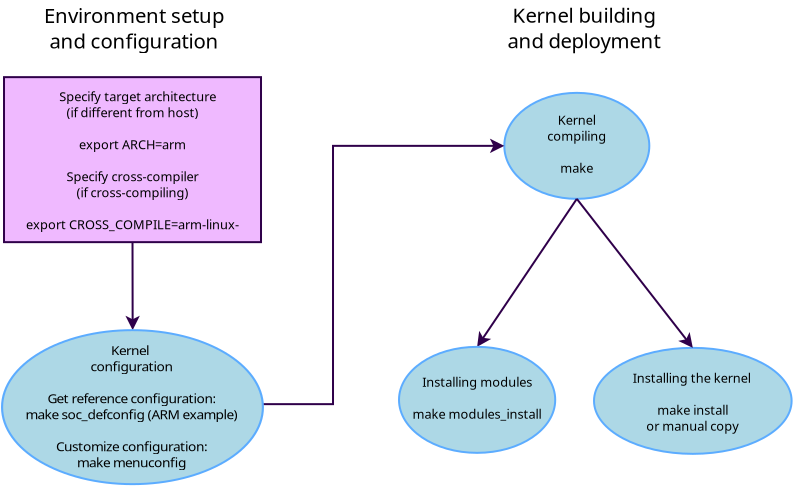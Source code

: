<?xml version="1.0" encoding="UTF-8"?>
<dia:diagram xmlns:dia="http://www.lysator.liu.se/~alla/dia/">
  <dia:layer name="Background" visible="true" connectable="true" active="true">
    <dia:object type="Standard - Line" version="0" id="O0">
      <dia:attribute name="obj_pos">
        <dia:point val="8.575,14.7"/>
      </dia:attribute>
      <dia:attribute name="obj_bb">
        <dia:rectangle val="8.219,14.65;8.943,19.15"/>
      </dia:attribute>
      <dia:attribute name="conn_endpoints">
        <dia:point val="8.575,14.7"/>
        <dia:point val="8.582,19.1"/>
      </dia:attribute>
      <dia:attribute name="numcp">
        <dia:int val="1"/>
      </dia:attribute>
      <dia:attribute name="line_color">
        <dia:color val="#2f004aff"/>
      </dia:attribute>
      <dia:attribute name="end_arrow">
        <dia:enum val="22"/>
      </dia:attribute>
      <dia:attribute name="end_arrow_length">
        <dia:real val="0.5"/>
      </dia:attribute>
      <dia:attribute name="end_arrow_width">
        <dia:real val="0.5"/>
      </dia:attribute>
      <dia:connections>
        <dia:connection handle="0" to="O14" connection="6"/>
        <dia:connection handle="1" to="O12" connection="1"/>
      </dia:connections>
    </dia:object>
    <dia:group>
      <dia:attribute name="meta">
        <dia:composite type="dict"/>
      </dia:attribute>
      <dia:attribute name="matrix"/>
      <dia:object type="Standard - Ellipse" version="0" id="O1">
        <dia:attribute name="obj_pos">
          <dia:point val="31.65,19.985"/>
        </dia:attribute>
        <dia:attribute name="obj_bb">
          <dia:rectangle val="31.6,19.935;41.58,25.335"/>
        </dia:attribute>
        <dia:attribute name="elem_corner">
          <dia:point val="31.65,19.985"/>
        </dia:attribute>
        <dia:attribute name="elem_width">
          <dia:real val="9.88"/>
        </dia:attribute>
        <dia:attribute name="elem_height">
          <dia:real val="5.3"/>
        </dia:attribute>
        <dia:attribute name="border_color">
          <dia:color val="#5cacffff"/>
        </dia:attribute>
        <dia:attribute name="inner_color">
          <dia:color val="#add8e6ff"/>
        </dia:attribute>
      </dia:object>
      <dia:object type="Standard - Text" version="1" id="O2">
        <dia:attribute name="obj_pos">
          <dia:point val="36.59,21.735"/>
        </dia:attribute>
        <dia:attribute name="obj_bb">
          <dia:rectangle val="33.419,21.141;39.761,24.286"/>
        </dia:attribute>
        <dia:attribute name="text">
          <dia:composite type="text">
            <dia:attribute name="string">
              <dia:string>#Installing the kernel

make install
or manual copy#</dia:string>
            </dia:attribute>
            <dia:attribute name="font">
              <dia:font family="sans" style="0" name="Helvetica"/>
            </dia:attribute>
            <dia:attribute name="height">
              <dia:real val="0.8"/>
            </dia:attribute>
            <dia:attribute name="pos">
              <dia:point val="36.59,21.735"/>
            </dia:attribute>
            <dia:attribute name="color">
              <dia:color val="#000000ff"/>
            </dia:attribute>
            <dia:attribute name="alignment">
              <dia:enum val="1"/>
            </dia:attribute>
          </dia:composite>
        </dia:attribute>
        <dia:attribute name="valign">
          <dia:enum val="3"/>
        </dia:attribute>
      </dia:object>
    </dia:group>
    <dia:group>
      <dia:attribute name="meta">
        <dia:composite type="dict"/>
      </dia:attribute>
      <dia:attribute name="matrix"/>
      <dia:object type="Standard - Ellipse" version="0" id="O3">
        <dia:attribute name="obj_pos">
          <dia:point val="27.165,7.235"/>
        </dia:attribute>
        <dia:attribute name="obj_bb">
          <dia:rectangle val="27.115,7.185;34.465,12.585"/>
        </dia:attribute>
        <dia:attribute name="elem_corner">
          <dia:point val="27.165,7.235"/>
        </dia:attribute>
        <dia:attribute name="elem_width">
          <dia:real val="7.25"/>
        </dia:attribute>
        <dia:attribute name="elem_height">
          <dia:real val="5.3"/>
        </dia:attribute>
        <dia:attribute name="border_color">
          <dia:color val="#5cacffff"/>
        </dia:attribute>
        <dia:attribute name="inner_color">
          <dia:color val="#add8e6ff"/>
        </dia:attribute>
      </dia:object>
      <dia:object type="Standard - Text" version="1" id="O4">
        <dia:attribute name="obj_pos">
          <dia:point val="30.79,8.835"/>
        </dia:attribute>
        <dia:attribute name="obj_bb">
          <dia:rectangle val="29.23,8.241;32.35,11.386"/>
        </dia:attribute>
        <dia:attribute name="text">
          <dia:composite type="text">
            <dia:attribute name="string">
              <dia:string>#Kernel
compiling

make#</dia:string>
            </dia:attribute>
            <dia:attribute name="font">
              <dia:font family="sans" style="0" name="Helvetica"/>
            </dia:attribute>
            <dia:attribute name="height">
              <dia:real val="0.8"/>
            </dia:attribute>
            <dia:attribute name="pos">
              <dia:point val="30.79,8.835"/>
            </dia:attribute>
            <dia:attribute name="color">
              <dia:color val="#000000ff"/>
            </dia:attribute>
            <dia:attribute name="alignment">
              <dia:enum val="1"/>
            </dia:attribute>
          </dia:composite>
        </dia:attribute>
        <dia:attribute name="valign">
          <dia:enum val="3"/>
        </dia:attribute>
      </dia:object>
    </dia:group>
    <dia:object type="Standard - Line" version="0" id="O5">
      <dia:attribute name="obj_pos">
        <dia:point val="30.79,12.535"/>
      </dia:attribute>
      <dia:attribute name="obj_bb">
        <dia:rectangle val="25.736,12.466;30.859,20.004"/>
      </dia:attribute>
      <dia:attribute name="conn_endpoints">
        <dia:point val="30.79,12.535"/>
        <dia:point val="25.805,19.935"/>
      </dia:attribute>
      <dia:attribute name="numcp">
        <dia:int val="1"/>
      </dia:attribute>
      <dia:attribute name="line_color">
        <dia:color val="#2f004aff"/>
      </dia:attribute>
      <dia:attribute name="end_arrow">
        <dia:enum val="22"/>
      </dia:attribute>
      <dia:attribute name="end_arrow_length">
        <dia:real val="0.5"/>
      </dia:attribute>
      <dia:attribute name="end_arrow_width">
        <dia:real val="0.5"/>
      </dia:attribute>
      <dia:connections>
        <dia:connection handle="0" to="O3" connection="6"/>
        <dia:connection handle="1" to="O7" connection="1"/>
      </dia:connections>
    </dia:object>
    <dia:object type="Standard - Line" version="0" id="O6">
      <dia:attribute name="obj_pos">
        <dia:point val="30.79,12.535"/>
      </dia:attribute>
      <dia:attribute name="obj_bb">
        <dia:rectangle val="30.72,12.465;36.66,20.055"/>
      </dia:attribute>
      <dia:attribute name="conn_endpoints">
        <dia:point val="30.79,12.535"/>
        <dia:point val="36.59,19.985"/>
      </dia:attribute>
      <dia:attribute name="numcp">
        <dia:int val="1"/>
      </dia:attribute>
      <dia:attribute name="line_color">
        <dia:color val="#2f004aff"/>
      </dia:attribute>
      <dia:attribute name="end_arrow">
        <dia:enum val="22"/>
      </dia:attribute>
      <dia:attribute name="end_arrow_length">
        <dia:real val="0.5"/>
      </dia:attribute>
      <dia:attribute name="end_arrow_width">
        <dia:real val="0.5"/>
      </dia:attribute>
      <dia:connections>
        <dia:connection handle="0" to="O3" connection="6"/>
        <dia:connection handle="1" to="O1" connection="1"/>
      </dia:connections>
    </dia:object>
    <dia:group>
      <dia:attribute name="meta">
        <dia:composite type="dict"/>
      </dia:attribute>
      <dia:attribute name="matrix"/>
      <dia:object type="Standard - Ellipse" version="0" id="O7">
        <dia:attribute name="obj_pos">
          <dia:point val="21.9,19.935"/>
        </dia:attribute>
        <dia:attribute name="obj_bb">
          <dia:rectangle val="21.85,19.885;29.76,25.285"/>
        </dia:attribute>
        <dia:attribute name="elem_corner">
          <dia:point val="21.9,19.935"/>
        </dia:attribute>
        <dia:attribute name="elem_width">
          <dia:real val="7.81"/>
        </dia:attribute>
        <dia:attribute name="elem_height">
          <dia:real val="5.3"/>
        </dia:attribute>
        <dia:attribute name="border_color">
          <dia:color val="#5cacffff"/>
        </dia:attribute>
        <dia:attribute name="inner_color">
          <dia:color val="#add8e6ff"/>
        </dia:attribute>
      </dia:object>
      <dia:object type="Standard - Text" version="1" id="O8">
        <dia:attribute name="obj_pos">
          <dia:point val="25.805,21.935"/>
        </dia:attribute>
        <dia:attribute name="obj_bb">
          <dia:rectangle val="22.343,21.341;29.267,23.686"/>
        </dia:attribute>
        <dia:attribute name="text">
          <dia:composite type="text">
            <dia:attribute name="string">
              <dia:string>#Installing modules

make modules_install#</dia:string>
            </dia:attribute>
            <dia:attribute name="font">
              <dia:font family="sans" style="0" name="Helvetica"/>
            </dia:attribute>
            <dia:attribute name="height">
              <dia:real val="0.8"/>
            </dia:attribute>
            <dia:attribute name="pos">
              <dia:point val="25.805,21.935"/>
            </dia:attribute>
            <dia:attribute name="color">
              <dia:color val="#000000ff"/>
            </dia:attribute>
            <dia:attribute name="alignment">
              <dia:enum val="1"/>
            </dia:attribute>
          </dia:composite>
        </dia:attribute>
        <dia:attribute name="valign">
          <dia:enum val="3"/>
        </dia:attribute>
      </dia:object>
    </dia:group>
    <dia:object type="Standard - Text" version="1" id="O9">
      <dia:attribute name="obj_pos">
        <dia:point val="8.65,3.745"/>
      </dia:attribute>
      <dia:attribute name="obj_bb">
        <dia:rectangle val="3.821,2.802;13.479,5.254"/>
      </dia:attribute>
      <dia:attribute name="text">
        <dia:composite type="text">
          <dia:attribute name="string">
            <dia:string>#Environment setup
and configuration#</dia:string>
          </dia:attribute>
          <dia:attribute name="font">
            <dia:font family="sans" style="0" name="Helvetica"/>
          </dia:attribute>
          <dia:attribute name="height">
            <dia:real val="1.27"/>
          </dia:attribute>
          <dia:attribute name="pos">
            <dia:point val="8.65,3.745"/>
          </dia:attribute>
          <dia:attribute name="color">
            <dia:color val="#000000ff"/>
          </dia:attribute>
          <dia:attribute name="alignment">
            <dia:enum val="1"/>
          </dia:attribute>
        </dia:composite>
      </dia:attribute>
      <dia:attribute name="valign">
        <dia:enum val="3"/>
      </dia:attribute>
    </dia:object>
    <dia:object type="Standard - Text" version="1" id="O10">
      <dia:attribute name="obj_pos">
        <dia:point val="31.144,3.73"/>
      </dia:attribute>
      <dia:attribute name="obj_bb">
        <dia:rectangle val="26.986,2.787;35.301,5.239"/>
      </dia:attribute>
      <dia:attribute name="text">
        <dia:composite type="text">
          <dia:attribute name="string">
            <dia:string>#Kernel building
and deployment#</dia:string>
          </dia:attribute>
          <dia:attribute name="font">
            <dia:font family="sans" style="0" name="Helvetica"/>
          </dia:attribute>
          <dia:attribute name="height">
            <dia:real val="1.27"/>
          </dia:attribute>
          <dia:attribute name="pos">
            <dia:point val="31.144,3.73"/>
          </dia:attribute>
          <dia:attribute name="color">
            <dia:color val="#000000ff"/>
          </dia:attribute>
          <dia:attribute name="alignment">
            <dia:enum val="1"/>
          </dia:attribute>
        </dia:composite>
      </dia:attribute>
      <dia:attribute name="valign">
        <dia:enum val="3"/>
      </dia:attribute>
    </dia:object>
    <dia:object type="Standard - ZigZagLine" version="1" id="O11">
      <dia:attribute name="obj_pos">
        <dia:point val="27.165,9.885"/>
      </dia:attribute>
      <dia:attribute name="obj_bb">
        <dia:rectangle val="15.05,9.523;27.215,22.85"/>
      </dia:attribute>
      <dia:attribute name="orth_points">
        <dia:point val="27.165,9.885"/>
        <dia:point val="18.6,9.885"/>
        <dia:point val="18.6,22.8"/>
        <dia:point val="15.1,22.8"/>
      </dia:attribute>
      <dia:attribute name="orth_orient">
        <dia:enum val="0"/>
        <dia:enum val="1"/>
        <dia:enum val="0"/>
      </dia:attribute>
      <dia:attribute name="autorouting">
        <dia:boolean val="false"/>
      </dia:attribute>
      <dia:attribute name="line_color">
        <dia:color val="#2f004aff"/>
      </dia:attribute>
      <dia:attribute name="start_arrow">
        <dia:enum val="22"/>
      </dia:attribute>
      <dia:attribute name="start_arrow_length">
        <dia:real val="0.5"/>
      </dia:attribute>
      <dia:attribute name="start_arrow_width">
        <dia:real val="0.5"/>
      </dia:attribute>
      <dia:connections>
        <dia:connection handle="0" to="O3" connection="3"/>
      </dia:connections>
    </dia:object>
    <dia:group>
      <dia:attribute name="meta">
        <dia:composite type="dict"/>
      </dia:attribute>
      <dia:attribute name="matrix">
        <dia:matrix xx="1.072" xy="0" yx="0" yy="1" x0="-0.627" y0="0"/>
      </dia:attribute>
      <dia:object type="Standard - Ellipse" version="0" id="O12">
        <dia:attribute name="obj_pos">
          <dia:point val="2.5,19.1"/>
        </dia:attribute>
        <dia:attribute name="obj_bb">
          <dia:rectangle val="2.45,19.05;14.715,26.85"/>
        </dia:attribute>
        <dia:attribute name="elem_corner">
          <dia:point val="2.5,19.1"/>
        </dia:attribute>
        <dia:attribute name="elem_width">
          <dia:real val="12.165"/>
        </dia:attribute>
        <dia:attribute name="elem_height">
          <dia:real val="7.7"/>
        </dia:attribute>
        <dia:attribute name="border_color">
          <dia:color val="#5cacffff"/>
        </dia:attribute>
        <dia:attribute name="inner_color">
          <dia:color val="#add8e6ff"/>
        </dia:attribute>
      </dia:object>
      <dia:object type="Standard - Text" version="1" id="O13">
        <dia:attribute name="obj_pos">
          <dia:point val="8.533,20.35"/>
        </dia:attribute>
        <dia:attribute name="obj_bb">
          <dia:rectangle val="2.811,19.756;14.254,26.101"/>
        </dia:attribute>
        <dia:attribute name="text">
          <dia:composite type="text">
            <dia:attribute name="string">
              <dia:string>#Kernel
configuration

Get reference configuration:
make soc_defconfig (ARM example)

Customize configuration:
make menuconfig#</dia:string>
            </dia:attribute>
            <dia:attribute name="font">
              <dia:font family="sans" style="0" name="Helvetica"/>
            </dia:attribute>
            <dia:attribute name="height">
              <dia:real val="0.8"/>
            </dia:attribute>
            <dia:attribute name="pos">
              <dia:point val="8.533,20.35"/>
            </dia:attribute>
            <dia:attribute name="color">
              <dia:color val="#000000ff"/>
            </dia:attribute>
            <dia:attribute name="alignment">
              <dia:enum val="1"/>
            </dia:attribute>
          </dia:composite>
        </dia:attribute>
        <dia:attribute name="valign">
          <dia:enum val="3"/>
        </dia:attribute>
      </dia:object>
    </dia:group>
    <dia:group>
      <dia:attribute name="meta">
        <dia:composite type="dict"/>
      </dia:attribute>
      <dia:attribute name="matrix"/>
      <dia:object type="Standard - Box" version="0" id="O14">
        <dia:attribute name="obj_pos">
          <dia:point val="2.15,6.45"/>
        </dia:attribute>
        <dia:attribute name="obj_bb">
          <dia:rectangle val="2.1,6.4;15.05,14.75"/>
        </dia:attribute>
        <dia:attribute name="elem_corner">
          <dia:point val="2.15,6.45"/>
        </dia:attribute>
        <dia:attribute name="elem_width">
          <dia:real val="12.85"/>
        </dia:attribute>
        <dia:attribute name="elem_height">
          <dia:real val="8.25"/>
        </dia:attribute>
        <dia:attribute name="border_color">
          <dia:color val="#2f004aff"/>
        </dia:attribute>
        <dia:attribute name="inner_color">
          <dia:color val="#efb9ffff"/>
        </dia:attribute>
        <dia:attribute name="show_background">
          <dia:boolean val="true"/>
        </dia:attribute>
      </dia:object>
      <dia:object type="Standard - Text" version="1" id="O15">
        <dia:attribute name="obj_pos">
          <dia:point val="8.573,7.65"/>
        </dia:attribute>
        <dia:attribute name="obj_bb">
          <dia:rectangle val="2.842,7.056;14.304,14.201"/>
        </dia:attribute>
        <dia:attribute name="text">
          <dia:composite type="text">
            <dia:attribute name="string">
              <dia:string>#Specify target architecture
(if different from host)

export ARCH=arm

Specify cross-compiler
(if cross-compiling)

export CROSS_COMPILE=arm-linux-#</dia:string>
            </dia:attribute>
            <dia:attribute name="font">
              <dia:font family="sans" style="0" name="Helvetica"/>
            </dia:attribute>
            <dia:attribute name="height">
              <dia:real val="0.8"/>
            </dia:attribute>
            <dia:attribute name="pos">
              <dia:point val="8.573,7.65"/>
            </dia:attribute>
            <dia:attribute name="color">
              <dia:color val="#000000ff"/>
            </dia:attribute>
            <dia:attribute name="alignment">
              <dia:enum val="1"/>
            </dia:attribute>
          </dia:composite>
        </dia:attribute>
        <dia:attribute name="valign">
          <dia:enum val="3"/>
        </dia:attribute>
      </dia:object>
    </dia:group>
  </dia:layer>
</dia:diagram>
